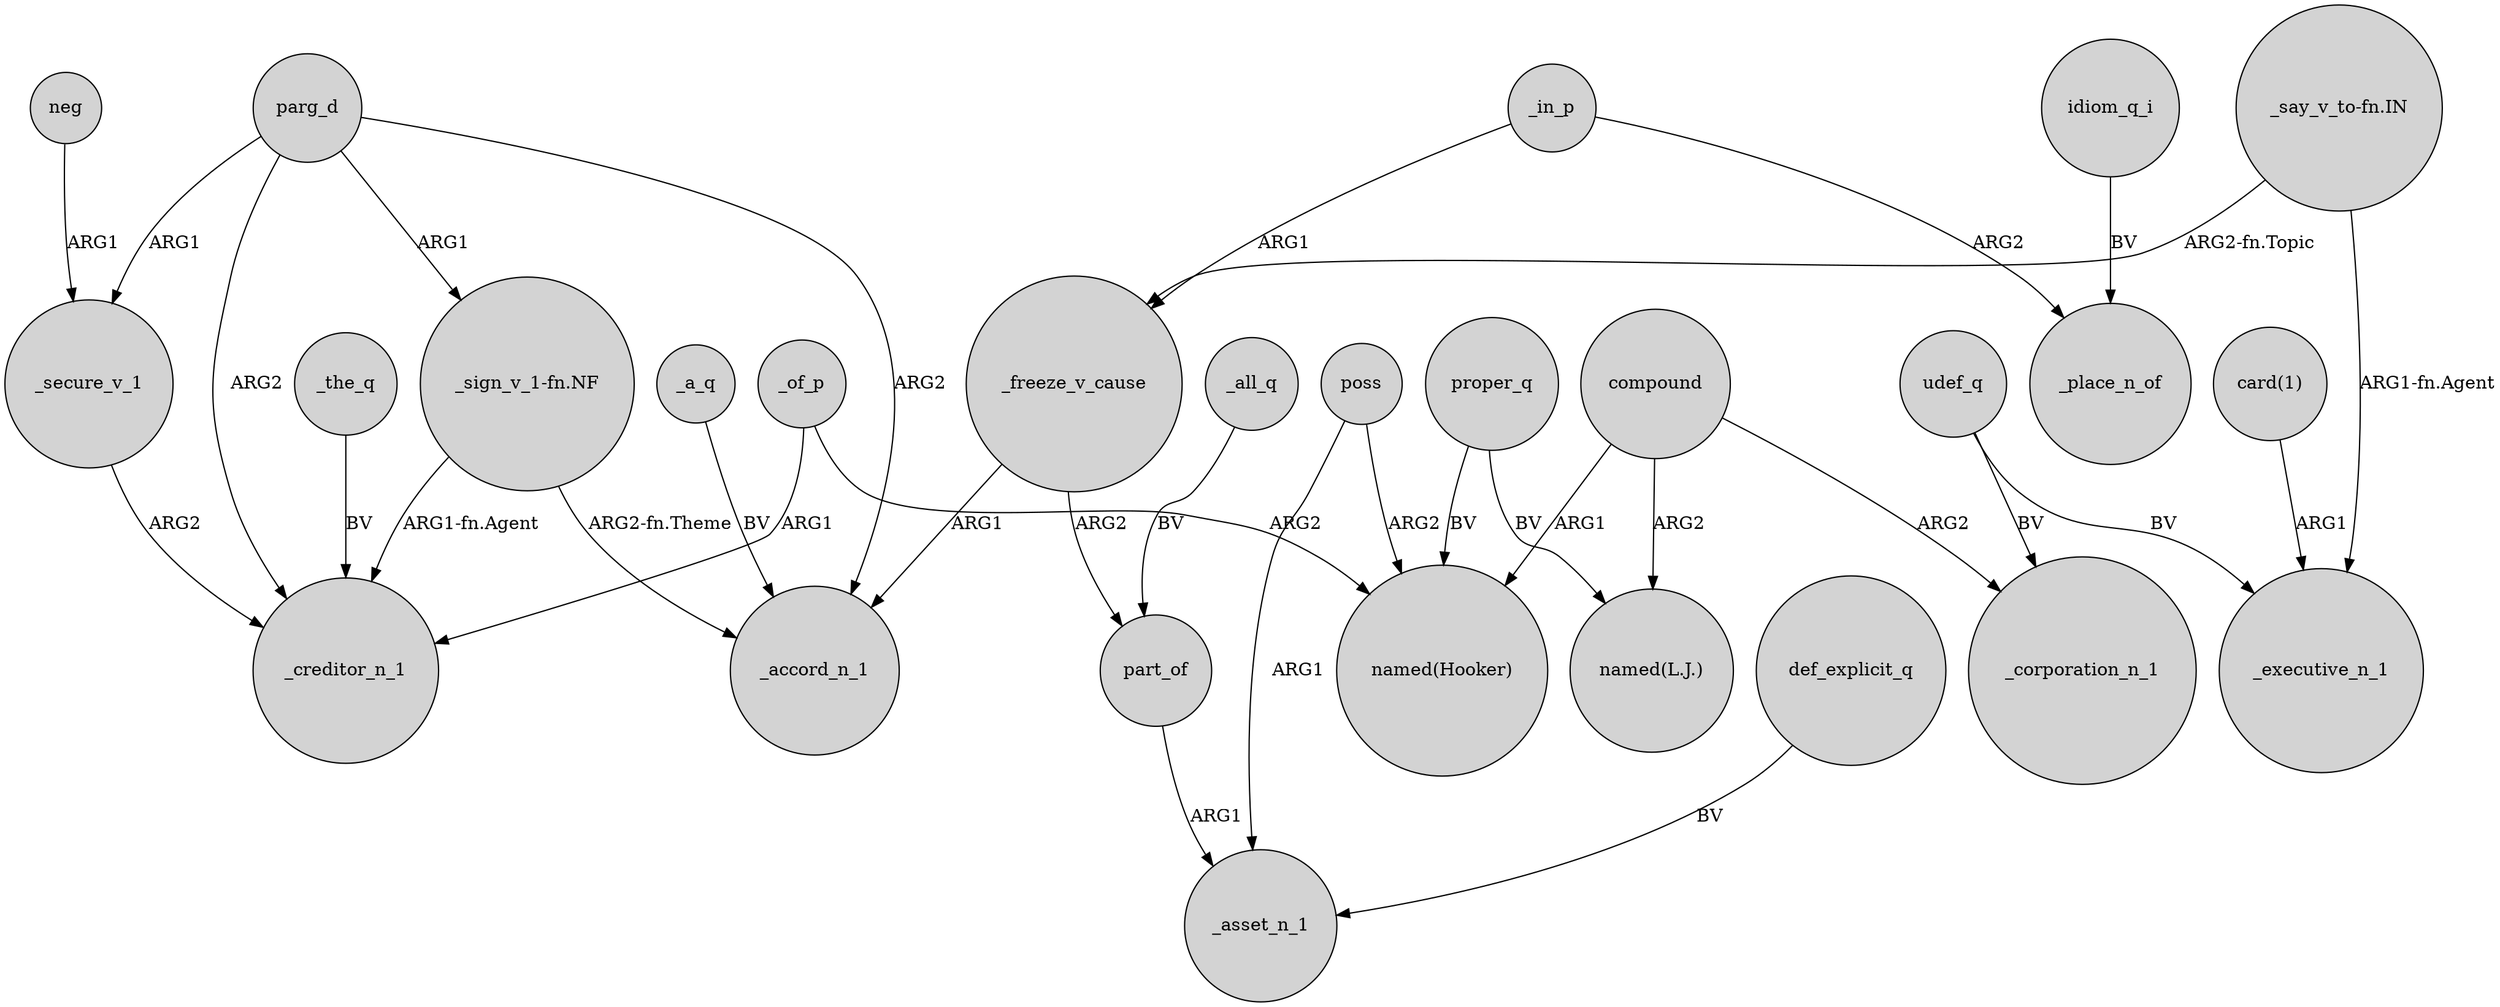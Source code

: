 digraph {
	node [shape=circle style=filled]
	_a_q -> _accord_n_1 [label=BV]
	proper_q -> "named(L.J.)" [label=BV]
	def_explicit_q -> _asset_n_1 [label=BV]
	_all_q -> part_of [label=BV]
	parg_d -> _accord_n_1 [label=ARG2]
	udef_q -> _executive_n_1 [label=BV]
	poss -> "named(Hooker)" [label=ARG2]
	"_sign_v_1-fn.NF" -> _accord_n_1 [label="ARG2-fn.Theme"]
	compound -> _corporation_n_1 [label=ARG2]
	_freeze_v_cause -> part_of [label=ARG2]
	_of_p -> _creditor_n_1 [label=ARG1]
	"card(1)" -> _executive_n_1 [label=ARG1]
	_the_q -> _creditor_n_1 [label=BV]
	part_of -> _asset_n_1 [label=ARG1]
	compound -> "named(Hooker)" [label=ARG1]
	_in_p -> _place_n_of [label=ARG2]
	parg_d -> _secure_v_1 [label=ARG1]
	"_sign_v_1-fn.NF" -> _creditor_n_1 [label="ARG1-fn.Agent"]
	_secure_v_1 -> _creditor_n_1 [label=ARG2]
	udef_q -> _corporation_n_1 [label=BV]
	compound -> "named(L.J.)" [label=ARG2]
	"_say_v_to-fn.IN" -> _executive_n_1 [label="ARG1-fn.Agent"]
	parg_d -> "_sign_v_1-fn.NF" [label=ARG1]
	_freeze_v_cause -> _accord_n_1 [label=ARG1]
	_of_p -> "named(Hooker)" [label=ARG2]
	neg -> _secure_v_1 [label=ARG1]
	parg_d -> _creditor_n_1 [label=ARG2]
	_in_p -> _freeze_v_cause [label=ARG1]
	poss -> _asset_n_1 [label=ARG1]
	proper_q -> "named(Hooker)" [label=BV]
	"_say_v_to-fn.IN" -> _freeze_v_cause [label="ARG2-fn.Topic"]
	idiom_q_i -> _place_n_of [label=BV]
}
